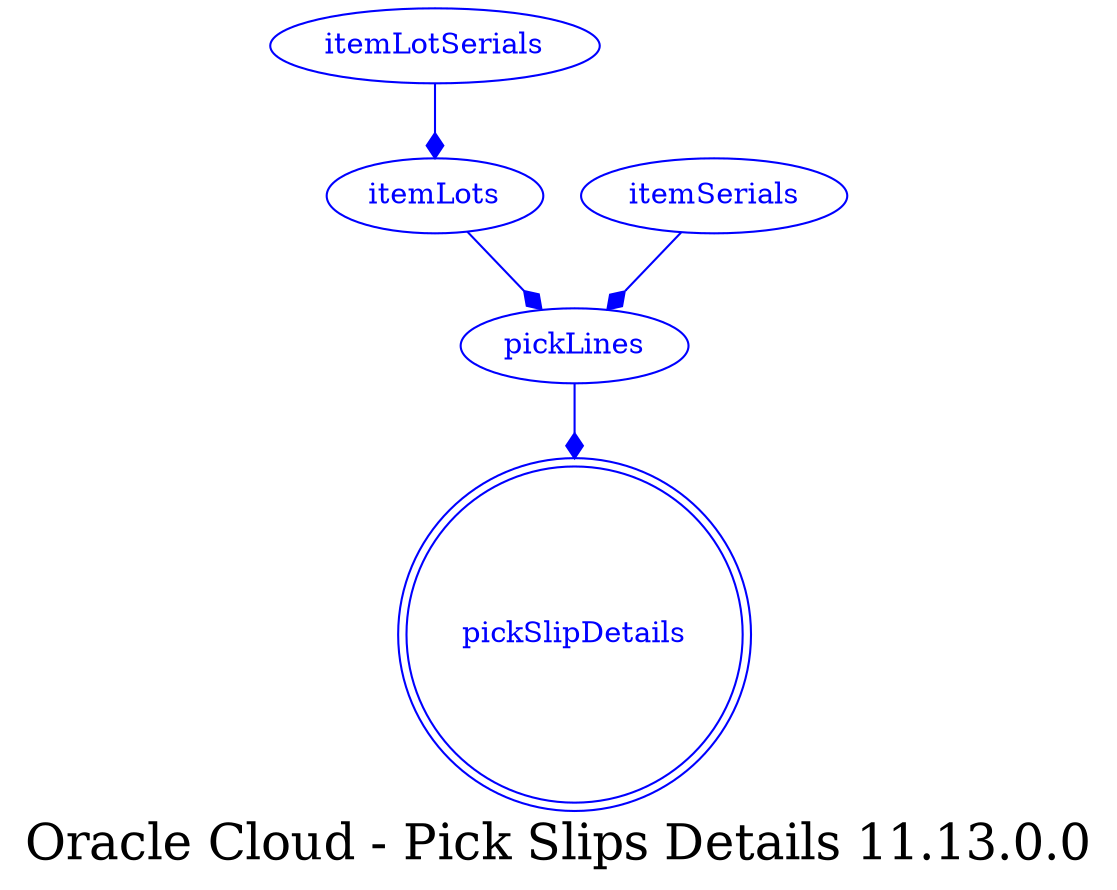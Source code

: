 digraph LexiconGraph {
graph[label="Oracle Cloud - Pick Slips Details 11.13.0.0", fontsize=24]
splines=true
"pickSlipDetails" [color=blue, fontcolor=blue, shape=doublecircle]
"pickLines" -> "pickSlipDetails" [color=blue, fontcolor=blue, arrowhead=diamond, arrowtail=none]
"pickLines" [color=blue, fontcolor=blue, shape=ellipse]
"itemLots" -> "pickLines" [color=blue, fontcolor=blue, arrowhead=diamond, arrowtail=none]
"itemLots" [color=blue, fontcolor=blue, shape=ellipse]
"itemLotSerials" -> "itemLots" [color=blue, fontcolor=blue, arrowhead=diamond, arrowtail=none]
"itemLotSerials" [color=blue, fontcolor=blue, shape=ellipse]
"itemSerials" -> "pickLines" [color=blue, fontcolor=blue, arrowhead=diamond, arrowtail=none]
"itemSerials" [color=blue, fontcolor=blue, shape=ellipse]
}
